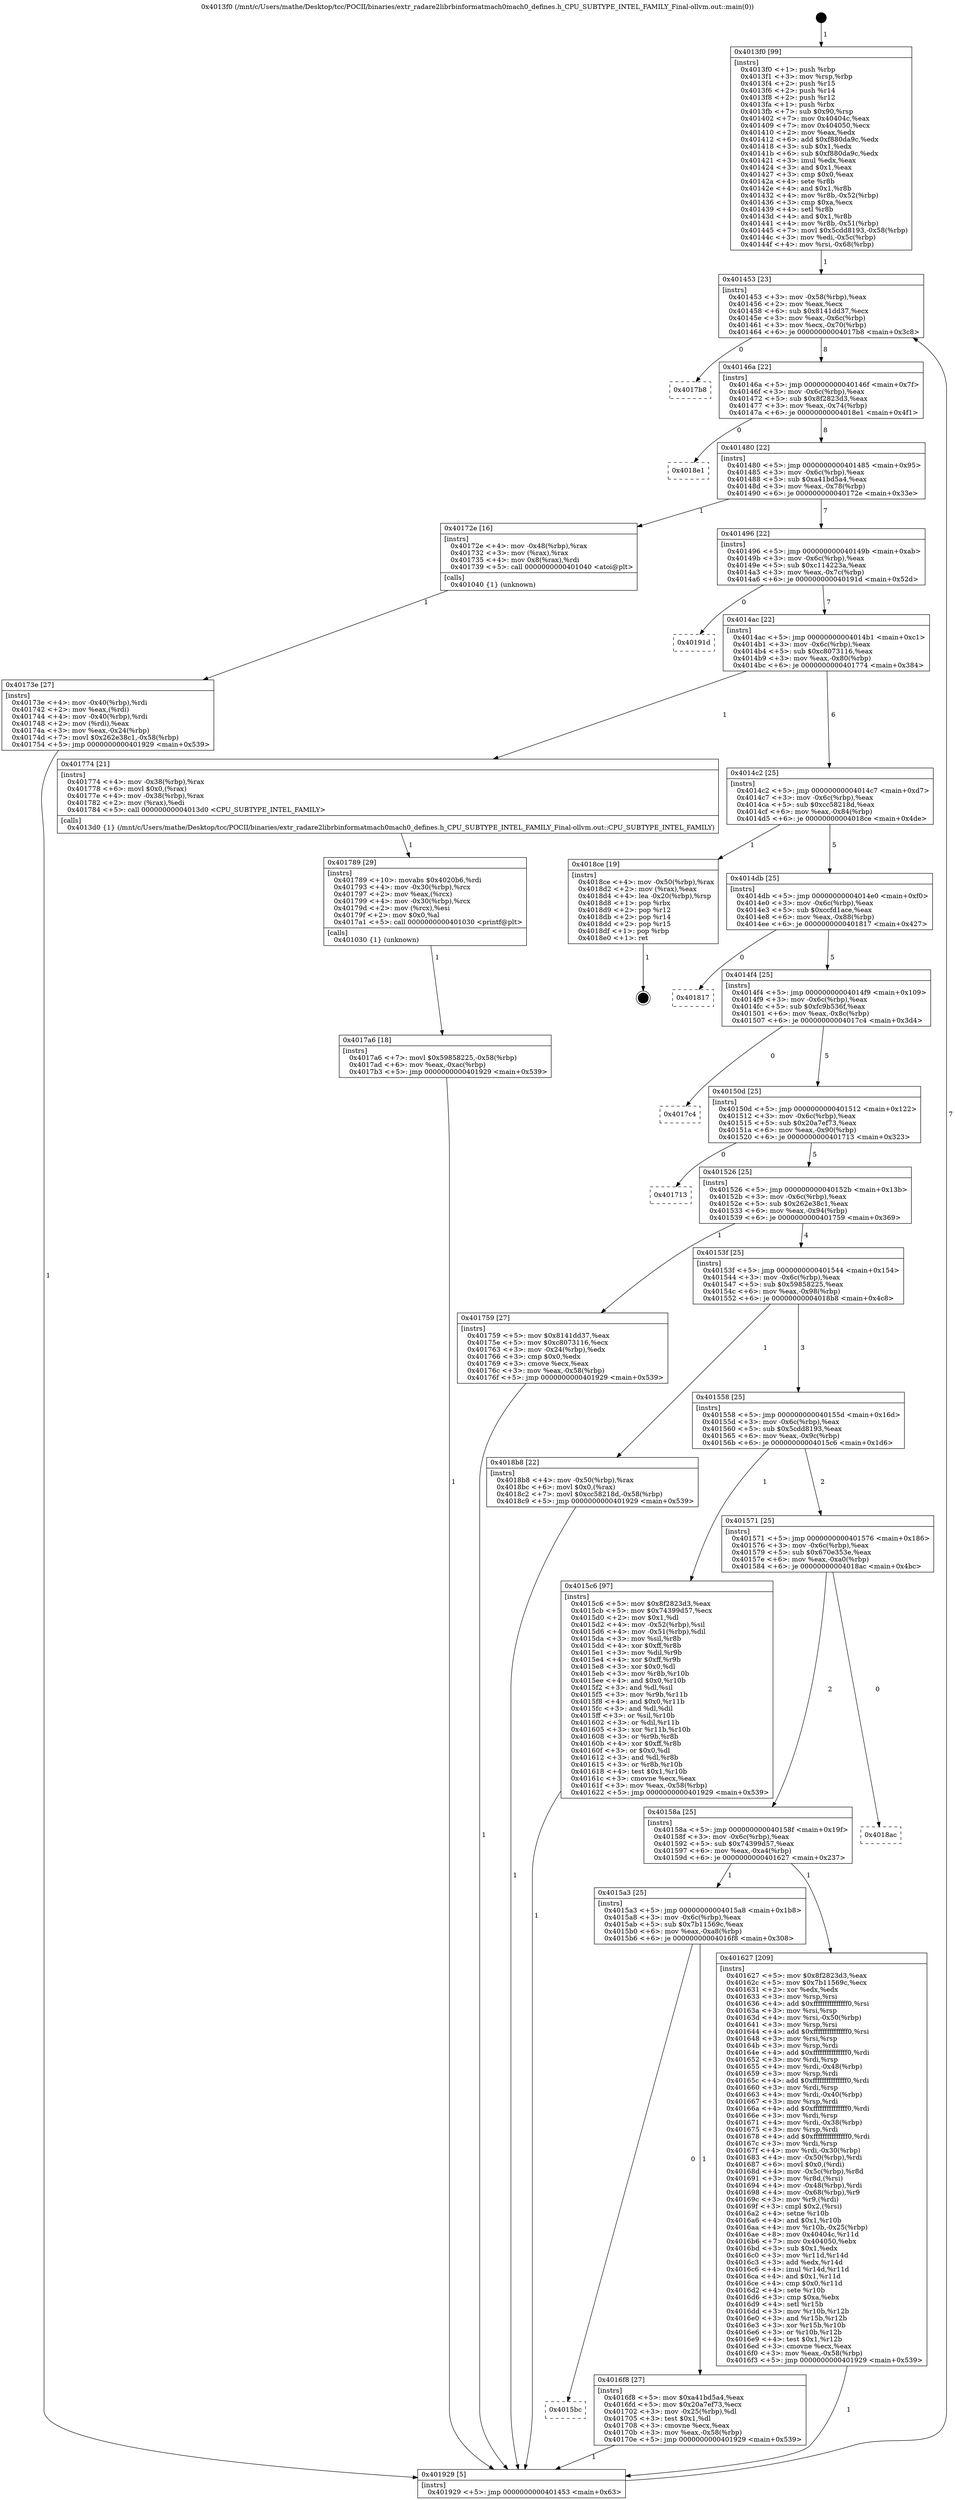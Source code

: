 digraph "0x4013f0" {
  label = "0x4013f0 (/mnt/c/Users/mathe/Desktop/tcc/POCII/binaries/extr_radare2librbinformatmach0mach0_defines.h_CPU_SUBTYPE_INTEL_FAMILY_Final-ollvm.out::main(0))"
  labelloc = "t"
  node[shape=record]

  Entry [label="",width=0.3,height=0.3,shape=circle,fillcolor=black,style=filled]
  "0x401453" [label="{
     0x401453 [23]\l
     | [instrs]\l
     &nbsp;&nbsp;0x401453 \<+3\>: mov -0x58(%rbp),%eax\l
     &nbsp;&nbsp;0x401456 \<+2\>: mov %eax,%ecx\l
     &nbsp;&nbsp;0x401458 \<+6\>: sub $0x8141dd37,%ecx\l
     &nbsp;&nbsp;0x40145e \<+3\>: mov %eax,-0x6c(%rbp)\l
     &nbsp;&nbsp;0x401461 \<+3\>: mov %ecx,-0x70(%rbp)\l
     &nbsp;&nbsp;0x401464 \<+6\>: je 00000000004017b8 \<main+0x3c8\>\l
  }"]
  "0x4017b8" [label="{
     0x4017b8\l
  }", style=dashed]
  "0x40146a" [label="{
     0x40146a [22]\l
     | [instrs]\l
     &nbsp;&nbsp;0x40146a \<+5\>: jmp 000000000040146f \<main+0x7f\>\l
     &nbsp;&nbsp;0x40146f \<+3\>: mov -0x6c(%rbp),%eax\l
     &nbsp;&nbsp;0x401472 \<+5\>: sub $0x8f2823d3,%eax\l
     &nbsp;&nbsp;0x401477 \<+3\>: mov %eax,-0x74(%rbp)\l
     &nbsp;&nbsp;0x40147a \<+6\>: je 00000000004018e1 \<main+0x4f1\>\l
  }"]
  Exit [label="",width=0.3,height=0.3,shape=circle,fillcolor=black,style=filled,peripheries=2]
  "0x4018e1" [label="{
     0x4018e1\l
  }", style=dashed]
  "0x401480" [label="{
     0x401480 [22]\l
     | [instrs]\l
     &nbsp;&nbsp;0x401480 \<+5\>: jmp 0000000000401485 \<main+0x95\>\l
     &nbsp;&nbsp;0x401485 \<+3\>: mov -0x6c(%rbp),%eax\l
     &nbsp;&nbsp;0x401488 \<+5\>: sub $0xa41bd5a4,%eax\l
     &nbsp;&nbsp;0x40148d \<+3\>: mov %eax,-0x78(%rbp)\l
     &nbsp;&nbsp;0x401490 \<+6\>: je 000000000040172e \<main+0x33e\>\l
  }"]
  "0x4017a6" [label="{
     0x4017a6 [18]\l
     | [instrs]\l
     &nbsp;&nbsp;0x4017a6 \<+7\>: movl $0x59858225,-0x58(%rbp)\l
     &nbsp;&nbsp;0x4017ad \<+6\>: mov %eax,-0xac(%rbp)\l
     &nbsp;&nbsp;0x4017b3 \<+5\>: jmp 0000000000401929 \<main+0x539\>\l
  }"]
  "0x40172e" [label="{
     0x40172e [16]\l
     | [instrs]\l
     &nbsp;&nbsp;0x40172e \<+4\>: mov -0x48(%rbp),%rax\l
     &nbsp;&nbsp;0x401732 \<+3\>: mov (%rax),%rax\l
     &nbsp;&nbsp;0x401735 \<+4\>: mov 0x8(%rax),%rdi\l
     &nbsp;&nbsp;0x401739 \<+5\>: call 0000000000401040 \<atoi@plt\>\l
     | [calls]\l
     &nbsp;&nbsp;0x401040 \{1\} (unknown)\l
  }"]
  "0x401496" [label="{
     0x401496 [22]\l
     | [instrs]\l
     &nbsp;&nbsp;0x401496 \<+5\>: jmp 000000000040149b \<main+0xab\>\l
     &nbsp;&nbsp;0x40149b \<+3\>: mov -0x6c(%rbp),%eax\l
     &nbsp;&nbsp;0x40149e \<+5\>: sub $0xc114223a,%eax\l
     &nbsp;&nbsp;0x4014a3 \<+3\>: mov %eax,-0x7c(%rbp)\l
     &nbsp;&nbsp;0x4014a6 \<+6\>: je 000000000040191d \<main+0x52d\>\l
  }"]
  "0x401789" [label="{
     0x401789 [29]\l
     | [instrs]\l
     &nbsp;&nbsp;0x401789 \<+10\>: movabs $0x4020b6,%rdi\l
     &nbsp;&nbsp;0x401793 \<+4\>: mov -0x30(%rbp),%rcx\l
     &nbsp;&nbsp;0x401797 \<+2\>: mov %eax,(%rcx)\l
     &nbsp;&nbsp;0x401799 \<+4\>: mov -0x30(%rbp),%rcx\l
     &nbsp;&nbsp;0x40179d \<+2\>: mov (%rcx),%esi\l
     &nbsp;&nbsp;0x40179f \<+2\>: mov $0x0,%al\l
     &nbsp;&nbsp;0x4017a1 \<+5\>: call 0000000000401030 \<printf@plt\>\l
     | [calls]\l
     &nbsp;&nbsp;0x401030 \{1\} (unknown)\l
  }"]
  "0x40191d" [label="{
     0x40191d\l
  }", style=dashed]
  "0x4014ac" [label="{
     0x4014ac [22]\l
     | [instrs]\l
     &nbsp;&nbsp;0x4014ac \<+5\>: jmp 00000000004014b1 \<main+0xc1\>\l
     &nbsp;&nbsp;0x4014b1 \<+3\>: mov -0x6c(%rbp),%eax\l
     &nbsp;&nbsp;0x4014b4 \<+5\>: sub $0xc8073116,%eax\l
     &nbsp;&nbsp;0x4014b9 \<+3\>: mov %eax,-0x80(%rbp)\l
     &nbsp;&nbsp;0x4014bc \<+6\>: je 0000000000401774 \<main+0x384\>\l
  }"]
  "0x40173e" [label="{
     0x40173e [27]\l
     | [instrs]\l
     &nbsp;&nbsp;0x40173e \<+4\>: mov -0x40(%rbp),%rdi\l
     &nbsp;&nbsp;0x401742 \<+2\>: mov %eax,(%rdi)\l
     &nbsp;&nbsp;0x401744 \<+4\>: mov -0x40(%rbp),%rdi\l
     &nbsp;&nbsp;0x401748 \<+2\>: mov (%rdi),%eax\l
     &nbsp;&nbsp;0x40174a \<+3\>: mov %eax,-0x24(%rbp)\l
     &nbsp;&nbsp;0x40174d \<+7\>: movl $0x262e38c1,-0x58(%rbp)\l
     &nbsp;&nbsp;0x401754 \<+5\>: jmp 0000000000401929 \<main+0x539\>\l
  }"]
  "0x401774" [label="{
     0x401774 [21]\l
     | [instrs]\l
     &nbsp;&nbsp;0x401774 \<+4\>: mov -0x38(%rbp),%rax\l
     &nbsp;&nbsp;0x401778 \<+6\>: movl $0x0,(%rax)\l
     &nbsp;&nbsp;0x40177e \<+4\>: mov -0x38(%rbp),%rax\l
     &nbsp;&nbsp;0x401782 \<+2\>: mov (%rax),%edi\l
     &nbsp;&nbsp;0x401784 \<+5\>: call 00000000004013d0 \<CPU_SUBTYPE_INTEL_FAMILY\>\l
     | [calls]\l
     &nbsp;&nbsp;0x4013d0 \{1\} (/mnt/c/Users/mathe/Desktop/tcc/POCII/binaries/extr_radare2librbinformatmach0mach0_defines.h_CPU_SUBTYPE_INTEL_FAMILY_Final-ollvm.out::CPU_SUBTYPE_INTEL_FAMILY)\l
  }"]
  "0x4014c2" [label="{
     0x4014c2 [25]\l
     | [instrs]\l
     &nbsp;&nbsp;0x4014c2 \<+5\>: jmp 00000000004014c7 \<main+0xd7\>\l
     &nbsp;&nbsp;0x4014c7 \<+3\>: mov -0x6c(%rbp),%eax\l
     &nbsp;&nbsp;0x4014ca \<+5\>: sub $0xcc58218d,%eax\l
     &nbsp;&nbsp;0x4014cf \<+6\>: mov %eax,-0x84(%rbp)\l
     &nbsp;&nbsp;0x4014d5 \<+6\>: je 00000000004018ce \<main+0x4de\>\l
  }"]
  "0x4015bc" [label="{
     0x4015bc\l
  }", style=dashed]
  "0x4018ce" [label="{
     0x4018ce [19]\l
     | [instrs]\l
     &nbsp;&nbsp;0x4018ce \<+4\>: mov -0x50(%rbp),%rax\l
     &nbsp;&nbsp;0x4018d2 \<+2\>: mov (%rax),%eax\l
     &nbsp;&nbsp;0x4018d4 \<+4\>: lea -0x20(%rbp),%rsp\l
     &nbsp;&nbsp;0x4018d8 \<+1\>: pop %rbx\l
     &nbsp;&nbsp;0x4018d9 \<+2\>: pop %r12\l
     &nbsp;&nbsp;0x4018db \<+2\>: pop %r14\l
     &nbsp;&nbsp;0x4018dd \<+2\>: pop %r15\l
     &nbsp;&nbsp;0x4018df \<+1\>: pop %rbp\l
     &nbsp;&nbsp;0x4018e0 \<+1\>: ret\l
  }"]
  "0x4014db" [label="{
     0x4014db [25]\l
     | [instrs]\l
     &nbsp;&nbsp;0x4014db \<+5\>: jmp 00000000004014e0 \<main+0xf0\>\l
     &nbsp;&nbsp;0x4014e0 \<+3\>: mov -0x6c(%rbp),%eax\l
     &nbsp;&nbsp;0x4014e3 \<+5\>: sub $0xccfd1ace,%eax\l
     &nbsp;&nbsp;0x4014e8 \<+6\>: mov %eax,-0x88(%rbp)\l
     &nbsp;&nbsp;0x4014ee \<+6\>: je 0000000000401817 \<main+0x427\>\l
  }"]
  "0x4016f8" [label="{
     0x4016f8 [27]\l
     | [instrs]\l
     &nbsp;&nbsp;0x4016f8 \<+5\>: mov $0xa41bd5a4,%eax\l
     &nbsp;&nbsp;0x4016fd \<+5\>: mov $0x20a7ef73,%ecx\l
     &nbsp;&nbsp;0x401702 \<+3\>: mov -0x25(%rbp),%dl\l
     &nbsp;&nbsp;0x401705 \<+3\>: test $0x1,%dl\l
     &nbsp;&nbsp;0x401708 \<+3\>: cmovne %ecx,%eax\l
     &nbsp;&nbsp;0x40170b \<+3\>: mov %eax,-0x58(%rbp)\l
     &nbsp;&nbsp;0x40170e \<+5\>: jmp 0000000000401929 \<main+0x539\>\l
  }"]
  "0x401817" [label="{
     0x401817\l
  }", style=dashed]
  "0x4014f4" [label="{
     0x4014f4 [25]\l
     | [instrs]\l
     &nbsp;&nbsp;0x4014f4 \<+5\>: jmp 00000000004014f9 \<main+0x109\>\l
     &nbsp;&nbsp;0x4014f9 \<+3\>: mov -0x6c(%rbp),%eax\l
     &nbsp;&nbsp;0x4014fc \<+5\>: sub $0xfc9b536f,%eax\l
     &nbsp;&nbsp;0x401501 \<+6\>: mov %eax,-0x8c(%rbp)\l
     &nbsp;&nbsp;0x401507 \<+6\>: je 00000000004017c4 \<main+0x3d4\>\l
  }"]
  "0x4015a3" [label="{
     0x4015a3 [25]\l
     | [instrs]\l
     &nbsp;&nbsp;0x4015a3 \<+5\>: jmp 00000000004015a8 \<main+0x1b8\>\l
     &nbsp;&nbsp;0x4015a8 \<+3\>: mov -0x6c(%rbp),%eax\l
     &nbsp;&nbsp;0x4015ab \<+5\>: sub $0x7b11569c,%eax\l
     &nbsp;&nbsp;0x4015b0 \<+6\>: mov %eax,-0xa8(%rbp)\l
     &nbsp;&nbsp;0x4015b6 \<+6\>: je 00000000004016f8 \<main+0x308\>\l
  }"]
  "0x4017c4" [label="{
     0x4017c4\l
  }", style=dashed]
  "0x40150d" [label="{
     0x40150d [25]\l
     | [instrs]\l
     &nbsp;&nbsp;0x40150d \<+5\>: jmp 0000000000401512 \<main+0x122\>\l
     &nbsp;&nbsp;0x401512 \<+3\>: mov -0x6c(%rbp),%eax\l
     &nbsp;&nbsp;0x401515 \<+5\>: sub $0x20a7ef73,%eax\l
     &nbsp;&nbsp;0x40151a \<+6\>: mov %eax,-0x90(%rbp)\l
     &nbsp;&nbsp;0x401520 \<+6\>: je 0000000000401713 \<main+0x323\>\l
  }"]
  "0x401627" [label="{
     0x401627 [209]\l
     | [instrs]\l
     &nbsp;&nbsp;0x401627 \<+5\>: mov $0x8f2823d3,%eax\l
     &nbsp;&nbsp;0x40162c \<+5\>: mov $0x7b11569c,%ecx\l
     &nbsp;&nbsp;0x401631 \<+2\>: xor %edx,%edx\l
     &nbsp;&nbsp;0x401633 \<+3\>: mov %rsp,%rsi\l
     &nbsp;&nbsp;0x401636 \<+4\>: add $0xfffffffffffffff0,%rsi\l
     &nbsp;&nbsp;0x40163a \<+3\>: mov %rsi,%rsp\l
     &nbsp;&nbsp;0x40163d \<+4\>: mov %rsi,-0x50(%rbp)\l
     &nbsp;&nbsp;0x401641 \<+3\>: mov %rsp,%rsi\l
     &nbsp;&nbsp;0x401644 \<+4\>: add $0xfffffffffffffff0,%rsi\l
     &nbsp;&nbsp;0x401648 \<+3\>: mov %rsi,%rsp\l
     &nbsp;&nbsp;0x40164b \<+3\>: mov %rsp,%rdi\l
     &nbsp;&nbsp;0x40164e \<+4\>: add $0xfffffffffffffff0,%rdi\l
     &nbsp;&nbsp;0x401652 \<+3\>: mov %rdi,%rsp\l
     &nbsp;&nbsp;0x401655 \<+4\>: mov %rdi,-0x48(%rbp)\l
     &nbsp;&nbsp;0x401659 \<+3\>: mov %rsp,%rdi\l
     &nbsp;&nbsp;0x40165c \<+4\>: add $0xfffffffffffffff0,%rdi\l
     &nbsp;&nbsp;0x401660 \<+3\>: mov %rdi,%rsp\l
     &nbsp;&nbsp;0x401663 \<+4\>: mov %rdi,-0x40(%rbp)\l
     &nbsp;&nbsp;0x401667 \<+3\>: mov %rsp,%rdi\l
     &nbsp;&nbsp;0x40166a \<+4\>: add $0xfffffffffffffff0,%rdi\l
     &nbsp;&nbsp;0x40166e \<+3\>: mov %rdi,%rsp\l
     &nbsp;&nbsp;0x401671 \<+4\>: mov %rdi,-0x38(%rbp)\l
     &nbsp;&nbsp;0x401675 \<+3\>: mov %rsp,%rdi\l
     &nbsp;&nbsp;0x401678 \<+4\>: add $0xfffffffffffffff0,%rdi\l
     &nbsp;&nbsp;0x40167c \<+3\>: mov %rdi,%rsp\l
     &nbsp;&nbsp;0x40167f \<+4\>: mov %rdi,-0x30(%rbp)\l
     &nbsp;&nbsp;0x401683 \<+4\>: mov -0x50(%rbp),%rdi\l
     &nbsp;&nbsp;0x401687 \<+6\>: movl $0x0,(%rdi)\l
     &nbsp;&nbsp;0x40168d \<+4\>: mov -0x5c(%rbp),%r8d\l
     &nbsp;&nbsp;0x401691 \<+3\>: mov %r8d,(%rsi)\l
     &nbsp;&nbsp;0x401694 \<+4\>: mov -0x48(%rbp),%rdi\l
     &nbsp;&nbsp;0x401698 \<+4\>: mov -0x68(%rbp),%r9\l
     &nbsp;&nbsp;0x40169c \<+3\>: mov %r9,(%rdi)\l
     &nbsp;&nbsp;0x40169f \<+3\>: cmpl $0x2,(%rsi)\l
     &nbsp;&nbsp;0x4016a2 \<+4\>: setne %r10b\l
     &nbsp;&nbsp;0x4016a6 \<+4\>: and $0x1,%r10b\l
     &nbsp;&nbsp;0x4016aa \<+4\>: mov %r10b,-0x25(%rbp)\l
     &nbsp;&nbsp;0x4016ae \<+8\>: mov 0x40404c,%r11d\l
     &nbsp;&nbsp;0x4016b6 \<+7\>: mov 0x404050,%ebx\l
     &nbsp;&nbsp;0x4016bd \<+3\>: sub $0x1,%edx\l
     &nbsp;&nbsp;0x4016c0 \<+3\>: mov %r11d,%r14d\l
     &nbsp;&nbsp;0x4016c3 \<+3\>: add %edx,%r14d\l
     &nbsp;&nbsp;0x4016c6 \<+4\>: imul %r14d,%r11d\l
     &nbsp;&nbsp;0x4016ca \<+4\>: and $0x1,%r11d\l
     &nbsp;&nbsp;0x4016ce \<+4\>: cmp $0x0,%r11d\l
     &nbsp;&nbsp;0x4016d2 \<+4\>: sete %r10b\l
     &nbsp;&nbsp;0x4016d6 \<+3\>: cmp $0xa,%ebx\l
     &nbsp;&nbsp;0x4016d9 \<+4\>: setl %r15b\l
     &nbsp;&nbsp;0x4016dd \<+3\>: mov %r10b,%r12b\l
     &nbsp;&nbsp;0x4016e0 \<+3\>: and %r15b,%r12b\l
     &nbsp;&nbsp;0x4016e3 \<+3\>: xor %r15b,%r10b\l
     &nbsp;&nbsp;0x4016e6 \<+3\>: or %r10b,%r12b\l
     &nbsp;&nbsp;0x4016e9 \<+4\>: test $0x1,%r12b\l
     &nbsp;&nbsp;0x4016ed \<+3\>: cmovne %ecx,%eax\l
     &nbsp;&nbsp;0x4016f0 \<+3\>: mov %eax,-0x58(%rbp)\l
     &nbsp;&nbsp;0x4016f3 \<+5\>: jmp 0000000000401929 \<main+0x539\>\l
  }"]
  "0x401713" [label="{
     0x401713\l
  }", style=dashed]
  "0x401526" [label="{
     0x401526 [25]\l
     | [instrs]\l
     &nbsp;&nbsp;0x401526 \<+5\>: jmp 000000000040152b \<main+0x13b\>\l
     &nbsp;&nbsp;0x40152b \<+3\>: mov -0x6c(%rbp),%eax\l
     &nbsp;&nbsp;0x40152e \<+5\>: sub $0x262e38c1,%eax\l
     &nbsp;&nbsp;0x401533 \<+6\>: mov %eax,-0x94(%rbp)\l
     &nbsp;&nbsp;0x401539 \<+6\>: je 0000000000401759 \<main+0x369\>\l
  }"]
  "0x40158a" [label="{
     0x40158a [25]\l
     | [instrs]\l
     &nbsp;&nbsp;0x40158a \<+5\>: jmp 000000000040158f \<main+0x19f\>\l
     &nbsp;&nbsp;0x40158f \<+3\>: mov -0x6c(%rbp),%eax\l
     &nbsp;&nbsp;0x401592 \<+5\>: sub $0x74399d57,%eax\l
     &nbsp;&nbsp;0x401597 \<+6\>: mov %eax,-0xa4(%rbp)\l
     &nbsp;&nbsp;0x40159d \<+6\>: je 0000000000401627 \<main+0x237\>\l
  }"]
  "0x401759" [label="{
     0x401759 [27]\l
     | [instrs]\l
     &nbsp;&nbsp;0x401759 \<+5\>: mov $0x8141dd37,%eax\l
     &nbsp;&nbsp;0x40175e \<+5\>: mov $0xc8073116,%ecx\l
     &nbsp;&nbsp;0x401763 \<+3\>: mov -0x24(%rbp),%edx\l
     &nbsp;&nbsp;0x401766 \<+3\>: cmp $0x0,%edx\l
     &nbsp;&nbsp;0x401769 \<+3\>: cmove %ecx,%eax\l
     &nbsp;&nbsp;0x40176c \<+3\>: mov %eax,-0x58(%rbp)\l
     &nbsp;&nbsp;0x40176f \<+5\>: jmp 0000000000401929 \<main+0x539\>\l
  }"]
  "0x40153f" [label="{
     0x40153f [25]\l
     | [instrs]\l
     &nbsp;&nbsp;0x40153f \<+5\>: jmp 0000000000401544 \<main+0x154\>\l
     &nbsp;&nbsp;0x401544 \<+3\>: mov -0x6c(%rbp),%eax\l
     &nbsp;&nbsp;0x401547 \<+5\>: sub $0x59858225,%eax\l
     &nbsp;&nbsp;0x40154c \<+6\>: mov %eax,-0x98(%rbp)\l
     &nbsp;&nbsp;0x401552 \<+6\>: je 00000000004018b8 \<main+0x4c8\>\l
  }"]
  "0x4018ac" [label="{
     0x4018ac\l
  }", style=dashed]
  "0x4018b8" [label="{
     0x4018b8 [22]\l
     | [instrs]\l
     &nbsp;&nbsp;0x4018b8 \<+4\>: mov -0x50(%rbp),%rax\l
     &nbsp;&nbsp;0x4018bc \<+6\>: movl $0x0,(%rax)\l
     &nbsp;&nbsp;0x4018c2 \<+7\>: movl $0xcc58218d,-0x58(%rbp)\l
     &nbsp;&nbsp;0x4018c9 \<+5\>: jmp 0000000000401929 \<main+0x539\>\l
  }"]
  "0x401558" [label="{
     0x401558 [25]\l
     | [instrs]\l
     &nbsp;&nbsp;0x401558 \<+5\>: jmp 000000000040155d \<main+0x16d\>\l
     &nbsp;&nbsp;0x40155d \<+3\>: mov -0x6c(%rbp),%eax\l
     &nbsp;&nbsp;0x401560 \<+5\>: sub $0x5cdd8193,%eax\l
     &nbsp;&nbsp;0x401565 \<+6\>: mov %eax,-0x9c(%rbp)\l
     &nbsp;&nbsp;0x40156b \<+6\>: je 00000000004015c6 \<main+0x1d6\>\l
  }"]
  "0x4013f0" [label="{
     0x4013f0 [99]\l
     | [instrs]\l
     &nbsp;&nbsp;0x4013f0 \<+1\>: push %rbp\l
     &nbsp;&nbsp;0x4013f1 \<+3\>: mov %rsp,%rbp\l
     &nbsp;&nbsp;0x4013f4 \<+2\>: push %r15\l
     &nbsp;&nbsp;0x4013f6 \<+2\>: push %r14\l
     &nbsp;&nbsp;0x4013f8 \<+2\>: push %r12\l
     &nbsp;&nbsp;0x4013fa \<+1\>: push %rbx\l
     &nbsp;&nbsp;0x4013fb \<+7\>: sub $0x90,%rsp\l
     &nbsp;&nbsp;0x401402 \<+7\>: mov 0x40404c,%eax\l
     &nbsp;&nbsp;0x401409 \<+7\>: mov 0x404050,%ecx\l
     &nbsp;&nbsp;0x401410 \<+2\>: mov %eax,%edx\l
     &nbsp;&nbsp;0x401412 \<+6\>: add $0xf880da9c,%edx\l
     &nbsp;&nbsp;0x401418 \<+3\>: sub $0x1,%edx\l
     &nbsp;&nbsp;0x40141b \<+6\>: sub $0xf880da9c,%edx\l
     &nbsp;&nbsp;0x401421 \<+3\>: imul %edx,%eax\l
     &nbsp;&nbsp;0x401424 \<+3\>: and $0x1,%eax\l
     &nbsp;&nbsp;0x401427 \<+3\>: cmp $0x0,%eax\l
     &nbsp;&nbsp;0x40142a \<+4\>: sete %r8b\l
     &nbsp;&nbsp;0x40142e \<+4\>: and $0x1,%r8b\l
     &nbsp;&nbsp;0x401432 \<+4\>: mov %r8b,-0x52(%rbp)\l
     &nbsp;&nbsp;0x401436 \<+3\>: cmp $0xa,%ecx\l
     &nbsp;&nbsp;0x401439 \<+4\>: setl %r8b\l
     &nbsp;&nbsp;0x40143d \<+4\>: and $0x1,%r8b\l
     &nbsp;&nbsp;0x401441 \<+4\>: mov %r8b,-0x51(%rbp)\l
     &nbsp;&nbsp;0x401445 \<+7\>: movl $0x5cdd8193,-0x58(%rbp)\l
     &nbsp;&nbsp;0x40144c \<+3\>: mov %edi,-0x5c(%rbp)\l
     &nbsp;&nbsp;0x40144f \<+4\>: mov %rsi,-0x68(%rbp)\l
  }"]
  "0x4015c6" [label="{
     0x4015c6 [97]\l
     | [instrs]\l
     &nbsp;&nbsp;0x4015c6 \<+5\>: mov $0x8f2823d3,%eax\l
     &nbsp;&nbsp;0x4015cb \<+5\>: mov $0x74399d57,%ecx\l
     &nbsp;&nbsp;0x4015d0 \<+2\>: mov $0x1,%dl\l
     &nbsp;&nbsp;0x4015d2 \<+4\>: mov -0x52(%rbp),%sil\l
     &nbsp;&nbsp;0x4015d6 \<+4\>: mov -0x51(%rbp),%dil\l
     &nbsp;&nbsp;0x4015da \<+3\>: mov %sil,%r8b\l
     &nbsp;&nbsp;0x4015dd \<+4\>: xor $0xff,%r8b\l
     &nbsp;&nbsp;0x4015e1 \<+3\>: mov %dil,%r9b\l
     &nbsp;&nbsp;0x4015e4 \<+4\>: xor $0xff,%r9b\l
     &nbsp;&nbsp;0x4015e8 \<+3\>: xor $0x0,%dl\l
     &nbsp;&nbsp;0x4015eb \<+3\>: mov %r8b,%r10b\l
     &nbsp;&nbsp;0x4015ee \<+4\>: and $0x0,%r10b\l
     &nbsp;&nbsp;0x4015f2 \<+3\>: and %dl,%sil\l
     &nbsp;&nbsp;0x4015f5 \<+3\>: mov %r9b,%r11b\l
     &nbsp;&nbsp;0x4015f8 \<+4\>: and $0x0,%r11b\l
     &nbsp;&nbsp;0x4015fc \<+3\>: and %dl,%dil\l
     &nbsp;&nbsp;0x4015ff \<+3\>: or %sil,%r10b\l
     &nbsp;&nbsp;0x401602 \<+3\>: or %dil,%r11b\l
     &nbsp;&nbsp;0x401605 \<+3\>: xor %r11b,%r10b\l
     &nbsp;&nbsp;0x401608 \<+3\>: or %r9b,%r8b\l
     &nbsp;&nbsp;0x40160b \<+4\>: xor $0xff,%r8b\l
     &nbsp;&nbsp;0x40160f \<+3\>: or $0x0,%dl\l
     &nbsp;&nbsp;0x401612 \<+3\>: and %dl,%r8b\l
     &nbsp;&nbsp;0x401615 \<+3\>: or %r8b,%r10b\l
     &nbsp;&nbsp;0x401618 \<+4\>: test $0x1,%r10b\l
     &nbsp;&nbsp;0x40161c \<+3\>: cmovne %ecx,%eax\l
     &nbsp;&nbsp;0x40161f \<+3\>: mov %eax,-0x58(%rbp)\l
     &nbsp;&nbsp;0x401622 \<+5\>: jmp 0000000000401929 \<main+0x539\>\l
  }"]
  "0x401571" [label="{
     0x401571 [25]\l
     | [instrs]\l
     &nbsp;&nbsp;0x401571 \<+5\>: jmp 0000000000401576 \<main+0x186\>\l
     &nbsp;&nbsp;0x401576 \<+3\>: mov -0x6c(%rbp),%eax\l
     &nbsp;&nbsp;0x401579 \<+5\>: sub $0x670e353e,%eax\l
     &nbsp;&nbsp;0x40157e \<+6\>: mov %eax,-0xa0(%rbp)\l
     &nbsp;&nbsp;0x401584 \<+6\>: je 00000000004018ac \<main+0x4bc\>\l
  }"]
  "0x401929" [label="{
     0x401929 [5]\l
     | [instrs]\l
     &nbsp;&nbsp;0x401929 \<+5\>: jmp 0000000000401453 \<main+0x63\>\l
  }"]
  Entry -> "0x4013f0" [label=" 1"]
  "0x401453" -> "0x4017b8" [label=" 0"]
  "0x401453" -> "0x40146a" [label=" 8"]
  "0x4018ce" -> Exit [label=" 1"]
  "0x40146a" -> "0x4018e1" [label=" 0"]
  "0x40146a" -> "0x401480" [label=" 8"]
  "0x4018b8" -> "0x401929" [label=" 1"]
  "0x401480" -> "0x40172e" [label=" 1"]
  "0x401480" -> "0x401496" [label=" 7"]
  "0x4017a6" -> "0x401929" [label=" 1"]
  "0x401496" -> "0x40191d" [label=" 0"]
  "0x401496" -> "0x4014ac" [label=" 7"]
  "0x401789" -> "0x4017a6" [label=" 1"]
  "0x4014ac" -> "0x401774" [label=" 1"]
  "0x4014ac" -> "0x4014c2" [label=" 6"]
  "0x401774" -> "0x401789" [label=" 1"]
  "0x4014c2" -> "0x4018ce" [label=" 1"]
  "0x4014c2" -> "0x4014db" [label=" 5"]
  "0x401759" -> "0x401929" [label=" 1"]
  "0x4014db" -> "0x401817" [label=" 0"]
  "0x4014db" -> "0x4014f4" [label=" 5"]
  "0x40173e" -> "0x401929" [label=" 1"]
  "0x4014f4" -> "0x4017c4" [label=" 0"]
  "0x4014f4" -> "0x40150d" [label=" 5"]
  "0x4016f8" -> "0x401929" [label=" 1"]
  "0x40150d" -> "0x401713" [label=" 0"]
  "0x40150d" -> "0x401526" [label=" 5"]
  "0x4015a3" -> "0x4015bc" [label=" 0"]
  "0x401526" -> "0x401759" [label=" 1"]
  "0x401526" -> "0x40153f" [label=" 4"]
  "0x40172e" -> "0x40173e" [label=" 1"]
  "0x40153f" -> "0x4018b8" [label=" 1"]
  "0x40153f" -> "0x401558" [label=" 3"]
  "0x401627" -> "0x401929" [label=" 1"]
  "0x401558" -> "0x4015c6" [label=" 1"]
  "0x401558" -> "0x401571" [label=" 2"]
  "0x4015c6" -> "0x401929" [label=" 1"]
  "0x4013f0" -> "0x401453" [label=" 1"]
  "0x401929" -> "0x401453" [label=" 7"]
  "0x40158a" -> "0x4015a3" [label=" 1"]
  "0x401571" -> "0x4018ac" [label=" 0"]
  "0x401571" -> "0x40158a" [label=" 2"]
  "0x4015a3" -> "0x4016f8" [label=" 1"]
  "0x40158a" -> "0x401627" [label=" 1"]
}

